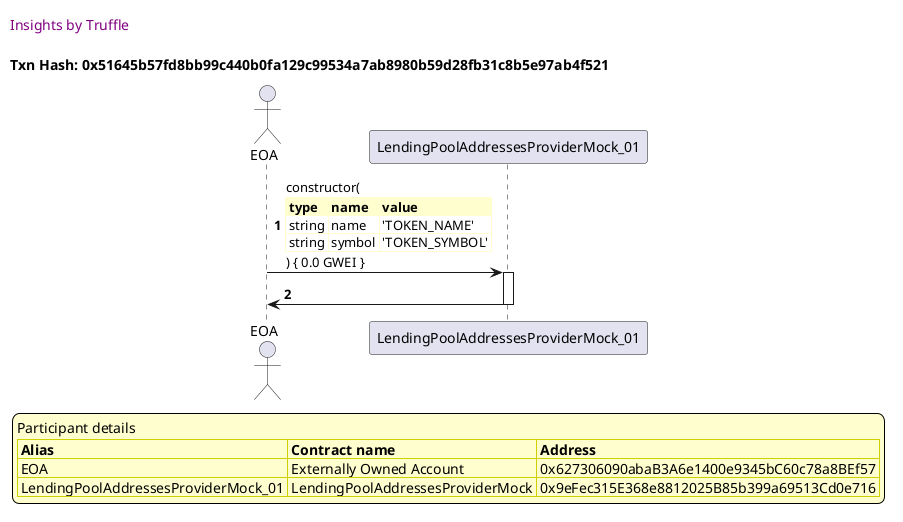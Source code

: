 

@startuml

autonumber
skinparam legendBackgroundColor #FEFECE

<style>
      header {
        HorizontalAlignment left
        FontColor purple
        FontSize 14
        Padding 10
      }
    </style>

header Insights by Truffle

title Txn Hash: 0x51645b57fd8bb99c440b0fa129c99534a7ab8980b59d28fb31c8b5e97ab4f521


actor EOA as "EOA"
participant LendingPoolAddressesProviderMock_01 as "LendingPoolAddressesProviderMock_01"

"EOA" -> "LendingPoolAddressesProviderMock_01" ++: constructor(\n\
<#FEFECE,#FEFECE>|= type |= name |= value |\n\
| string | name | 'TOKEN_NAME' |\n\
| string | symbol | 'TOKEN_SYMBOL' |\n\
) { 0.0 GWEI }
"LendingPoolAddressesProviderMock_01" -> "EOA" --: 

legend
Participant details
<#FEFECE,#D0D000>|= Alias |= Contract name |= Address |
<#FEFECE>| EOA | Externally Owned Account | 0x627306090abaB3A6e1400e9345bC60c78a8BEf57 |
<#FEFECE>| LendingPoolAddressesProviderMock_01 | LendingPoolAddressesProviderMock | 0x9eFec315E368e8812025B85b399a69513Cd0e716 |
endlegend

@enduml